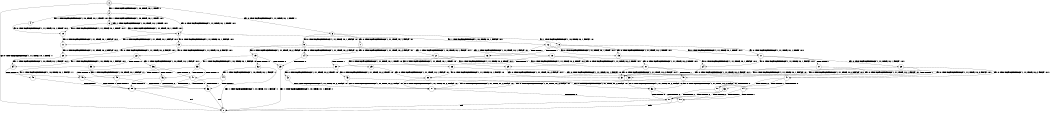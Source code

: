 digraph BCG {
size = "7, 10.5";
center = TRUE;
node [shape = circle];
0 [peripheries = 2];
0 -> 1 [label = "EX !0 !ATOMIC_EXCH_BRANCH (1, +1, TRUE, +0, 1, TRUE) !::"];
0 -> 2 [label = "EX !1 !ATOMIC_EXCH_BRANCH (1, +0, TRUE, +0, 1, TRUE) !::"];
0 -> 3 [label = "EX !0 !ATOMIC_EXCH_BRANCH (1, +1, TRUE, +0, 1, TRUE) !::"];
2 -> 4 [label = "EX !1 !ATOMIC_EXCH_BRANCH (1, +0, TRUE, +0, 1, TRUE) !:0:1:"];
2 -> 5 [label = "EX !0 !ATOMIC_EXCH_BRANCH (1, +1, TRUE, +0, 1, TRUE) !:0:1:"];
2 -> 6 [label = "EX !1 !ATOMIC_EXCH_BRANCH (1, +0, TRUE, +0, 1, TRUE) !:0:1:"];
3 -> 7 [label = "EX !0 !ATOMIC_EXCH_BRANCH (1, +1, TRUE, +0, 1, FALSE) !:0:"];
3 -> 8 [label = "EX !1 !ATOMIC_EXCH_BRANCH (1, +0, TRUE, +0, 1, FALSE) !:0:"];
3 -> 9 [label = "EX !0 !ATOMIC_EXCH_BRANCH (1, +1, TRUE, +0, 1, FALSE) !:0:"];
4 -> 10 [label = "EX !0 !ATOMIC_EXCH_BRANCH (1, +1, TRUE, +0, 1, TRUE) !:0:1:"];
5 -> 11 [label = "EX !0 !ATOMIC_EXCH_BRANCH (1, +1, TRUE, +0, 1, FALSE) !:0:1:"];
5 -> 12 [label = "EX !1 !ATOMIC_EXCH_BRANCH (1, +0, TRUE, +0, 1, FALSE) !:0:1:"];
5 -> 13 [label = "EX !0 !ATOMIC_EXCH_BRANCH (1, +1, TRUE, +0, 1, FALSE) !:0:1:"];
6 -> 10 [label = "EX !0 !ATOMIC_EXCH_BRANCH (1, +1, TRUE, +0, 1, TRUE) !:0:1:"];
6 -> 5 [label = "EX !0 !ATOMIC_EXCH_BRANCH (1, +1, TRUE, +0, 1, TRUE) !:0:1:"];
6 -> 6 [label = "EX !1 !ATOMIC_EXCH_BRANCH (1, +0, TRUE, +0, 1, TRUE) !:0:1:"];
7 -> 14 [label = "EX !0 !ATOMIC_EXCH_BRANCH (1, +1, TRUE, +0, 2, FALSE) !:0:"];
8 -> 15 [label = "EX !0 !ATOMIC_EXCH_BRANCH (1, +1, TRUE, +0, 1, TRUE) !:0:1:"];
8 -> 16 [label = "TERMINATE !1"];
8 -> 17 [label = "EX !0 !ATOMIC_EXCH_BRANCH (1, +1, TRUE, +0, 1, TRUE) !:0:1:"];
9 -> 14 [label = "EX !0 !ATOMIC_EXCH_BRANCH (1, +1, TRUE, +0, 2, FALSE) !:0:"];
9 -> 18 [label = "EX !1 !ATOMIC_EXCH_BRANCH (1, +0, TRUE, +0, 1, FALSE) !:0:"];
9 -> 19 [label = "EX !0 !ATOMIC_EXCH_BRANCH (1, +1, TRUE, +0, 2, FALSE) !:0:"];
10 -> 11 [label = "EX !0 !ATOMIC_EXCH_BRANCH (1, +1, TRUE, +0, 1, FALSE) !:0:1:"];
11 -> 20 [label = "EX !0 !ATOMIC_EXCH_BRANCH (1, +1, TRUE, +0, 2, FALSE) !:0:1:"];
12 -> 15 [label = "EX !0 !ATOMIC_EXCH_BRANCH (1, +1, TRUE, +0, 1, TRUE) !:0:1:"];
12 -> 16 [label = "TERMINATE !1"];
12 -> 17 [label = "EX !0 !ATOMIC_EXCH_BRANCH (1, +1, TRUE, +0, 1, TRUE) !:0:1:"];
13 -> 20 [label = "EX !0 !ATOMIC_EXCH_BRANCH (1, +1, TRUE, +0, 2, FALSE) !:0:1:"];
13 -> 21 [label = "EX !1 !ATOMIC_EXCH_BRANCH (1, +0, TRUE, +0, 1, FALSE) !:0:1:"];
13 -> 22 [label = "EX !0 !ATOMIC_EXCH_BRANCH (1, +1, TRUE, +0, 2, FALSE) !:0:1:"];
14 -> 23 [label = "TERMINATE !0"];
15 -> 24 [label = "EX !0 !ATOMIC_EXCH_BRANCH (1, +1, TRUE, +0, 1, FALSE) !:0:1:"];
16 -> 25 [label = "EX !0 !ATOMIC_EXCH_BRANCH (1, +1, TRUE, +0, 1, TRUE) !:0:"];
16 -> 26 [label = "EX !0 !ATOMIC_EXCH_BRANCH (1, +1, TRUE, +0, 1, TRUE) !:0:"];
17 -> 24 [label = "EX !0 !ATOMIC_EXCH_BRANCH (1, +1, TRUE, +0, 1, FALSE) !:0:1:"];
17 -> 27 [label = "TERMINATE !1"];
17 -> 28 [label = "EX !0 !ATOMIC_EXCH_BRANCH (1, +1, TRUE, +0, 1, FALSE) !:0:1:"];
18 -> 29 [label = "EX !0 !ATOMIC_EXCH_BRANCH (1, +1, TRUE, +0, 2, TRUE) !:0:1:"];
18 -> 30 [label = "TERMINATE !1"];
18 -> 31 [label = "EX !0 !ATOMIC_EXCH_BRANCH (1, +1, TRUE, +0, 2, TRUE) !:0:1:"];
19 -> 23 [label = "TERMINATE !0"];
19 -> 32 [label = "TERMINATE !0"];
19 -> 33 [label = "EX !1 !ATOMIC_EXCH_BRANCH (1, +0, TRUE, +0, 1, FALSE) !:0:"];
20 -> 34 [label = "EX !1 !ATOMIC_EXCH_BRANCH (1, +0, TRUE, +0, 1, FALSE) !:0:1:"];
21 -> 29 [label = "EX !0 !ATOMIC_EXCH_BRANCH (1, +1, TRUE, +0, 2, TRUE) !:0:1:"];
21 -> 30 [label = "TERMINATE !1"];
21 -> 31 [label = "EX !0 !ATOMIC_EXCH_BRANCH (1, +1, TRUE, +0, 2, TRUE) !:0:1:"];
22 -> 34 [label = "EX !1 !ATOMIC_EXCH_BRANCH (1, +0, TRUE, +0, 1, FALSE) !:0:1:"];
22 -> 35 [label = "TERMINATE !0"];
22 -> 36 [label = "EX !1 !ATOMIC_EXCH_BRANCH (1, +0, TRUE, +0, 1, FALSE) !:0:1:"];
23 -> 1 [label = "EX !1 !ATOMIC_EXCH_BRANCH (1, +0, TRUE, +0, 1, FALSE) !::"];
24 -> 37 [label = "EX !0 !ATOMIC_EXCH_BRANCH (1, +1, TRUE, +0, 2, FALSE) !:0:1:"];
25 -> 38 [label = "EX !0 !ATOMIC_EXCH_BRANCH (1, +1, TRUE, +0, 1, FALSE) !:0:"];
26 -> 38 [label = "EX !0 !ATOMIC_EXCH_BRANCH (1, +1, TRUE, +0, 1, FALSE) !:0:"];
26 -> 39 [label = "EX !0 !ATOMIC_EXCH_BRANCH (1, +1, TRUE, +0, 1, FALSE) !:0:"];
27 -> 38 [label = "EX !0 !ATOMIC_EXCH_BRANCH (1, +1, TRUE, +0, 1, FALSE) !:0:"];
27 -> 39 [label = "EX !0 !ATOMIC_EXCH_BRANCH (1, +1, TRUE, +0, 1, FALSE) !:0:"];
28 -> 37 [label = "EX !0 !ATOMIC_EXCH_BRANCH (1, +1, TRUE, +0, 2, FALSE) !:0:1:"];
28 -> 40 [label = "TERMINATE !1"];
28 -> 41 [label = "EX !0 !ATOMIC_EXCH_BRANCH (1, +1, TRUE, +0, 2, FALSE) !:0:1:"];
29 -> 37 [label = "EX !0 !ATOMIC_EXCH_BRANCH (1, +1, TRUE, +0, 2, FALSE) !:0:1:"];
30 -> 42 [label = "EX !0 !ATOMIC_EXCH_BRANCH (1, +1, TRUE, +0, 2, TRUE) !:0:"];
30 -> 43 [label = "EX !0 !ATOMIC_EXCH_BRANCH (1, +1, TRUE, +0, 2, TRUE) !:0:"];
31 -> 37 [label = "EX !0 !ATOMIC_EXCH_BRANCH (1, +1, TRUE, +0, 2, FALSE) !:0:1:"];
31 -> 40 [label = "TERMINATE !1"];
31 -> 41 [label = "EX !0 !ATOMIC_EXCH_BRANCH (1, +1, TRUE, +0, 2, FALSE) !:0:1:"];
32 -> 1 [label = "EX !1 !ATOMIC_EXCH_BRANCH (1, +0, TRUE, +0, 1, FALSE) !::"];
32 -> 44 [label = "EX !1 !ATOMIC_EXCH_BRANCH (1, +0, TRUE, +0, 1, FALSE) !::"];
33 -> 45 [label = "TERMINATE !0"];
33 -> 46 [label = "TERMINATE !1"];
33 -> 47 [label = "TERMINATE !0"];
34 -> 45 [label = "TERMINATE !0"];
35 -> 48 [label = "EX !1 !ATOMIC_EXCH_BRANCH (1, +0, TRUE, +0, 1, FALSE) !:1:"];
35 -> 49 [label = "EX !1 !ATOMIC_EXCH_BRANCH (1, +0, TRUE, +0, 1, FALSE) !:1:"];
36 -> 45 [label = "TERMINATE !0"];
36 -> 46 [label = "TERMINATE !1"];
36 -> 47 [label = "TERMINATE !0"];
37 -> 50 [label = "TERMINATE !0"];
38 -> 51 [label = "EX !0 !ATOMIC_EXCH_BRANCH (1, +1, TRUE, +0, 2, FALSE) !:0:"];
39 -> 51 [label = "EX !0 !ATOMIC_EXCH_BRANCH (1, +1, TRUE, +0, 2, FALSE) !:0:"];
39 -> 52 [label = "EX !0 !ATOMIC_EXCH_BRANCH (1, +1, TRUE, +0, 2, FALSE) !:0:"];
40 -> 51 [label = "EX !0 !ATOMIC_EXCH_BRANCH (1, +1, TRUE, +0, 2, FALSE) !:0:"];
40 -> 52 [label = "EX !0 !ATOMIC_EXCH_BRANCH (1, +1, TRUE, +0, 2, FALSE) !:0:"];
41 -> 50 [label = "TERMINATE !0"];
41 -> 53 [label = "TERMINATE !1"];
41 -> 54 [label = "TERMINATE !0"];
42 -> 51 [label = "EX !0 !ATOMIC_EXCH_BRANCH (1, +1, TRUE, +0, 2, FALSE) !:0:"];
43 -> 51 [label = "EX !0 !ATOMIC_EXCH_BRANCH (1, +1, TRUE, +0, 2, FALSE) !:0:"];
43 -> 52 [label = "EX !0 !ATOMIC_EXCH_BRANCH (1, +1, TRUE, +0, 2, FALSE) !:0:"];
44 -> 55 [label = "TERMINATE !1"];
44 -> 56 [label = "TERMINATE !1"];
45 -> 55 [label = "TERMINATE !1"];
46 -> 55 [label = "TERMINATE !0"];
46 -> 56 [label = "TERMINATE !0"];
47 -> 55 [label = "TERMINATE !1"];
47 -> 56 [label = "TERMINATE !1"];
48 -> 55 [label = "TERMINATE !1"];
49 -> 55 [label = "TERMINATE !1"];
49 -> 56 [label = "TERMINATE !1"];
50 -> 57 [label = "TERMINATE !1"];
51 -> 57 [label = "TERMINATE !0"];
52 -> 57 [label = "TERMINATE !0"];
52 -> 58 [label = "TERMINATE !0"];
53 -> 57 [label = "TERMINATE !0"];
53 -> 58 [label = "TERMINATE !0"];
54 -> 57 [label = "TERMINATE !1"];
54 -> 58 [label = "TERMINATE !1"];
55 -> 1 [label = "exit"];
56 -> 1 [label = "exit"];
57 -> 1 [label = "exit"];
58 -> 1 [label = "exit"];
}
